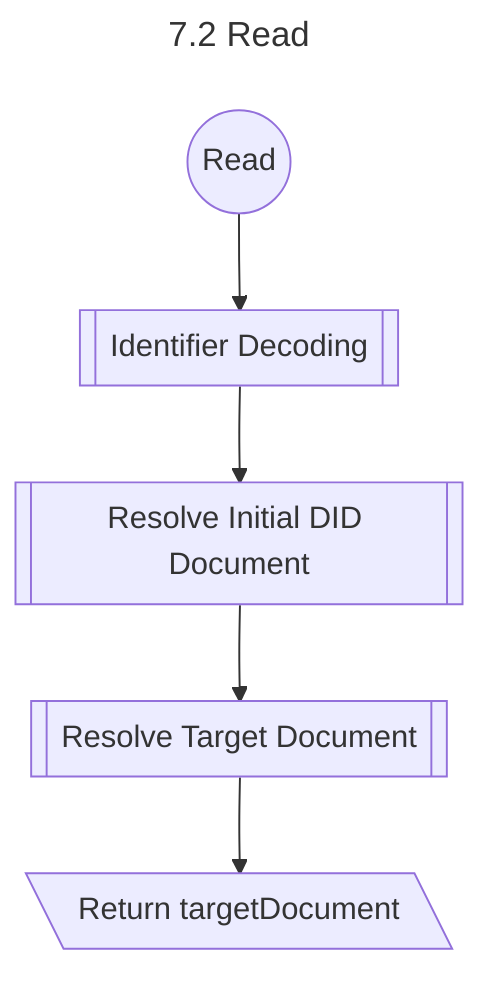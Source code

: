 ---
title: 7.2 Read
---

flowchart TD
    Start@{shape: circle, label: Read} --> IdentifierDecoding@{shape: subproc, label: Identifier Decoding}
    IdentifierDecoding --> ResolveInitial@{shape: subproc, label: Resolve Initial DID Document}
    ResolveInitial --> ResolveTarget@{shape: subproc, label: Resolve Target Document}
    ResolveTarget --> Return@{shape: lean-l, label: Return targetDocument}